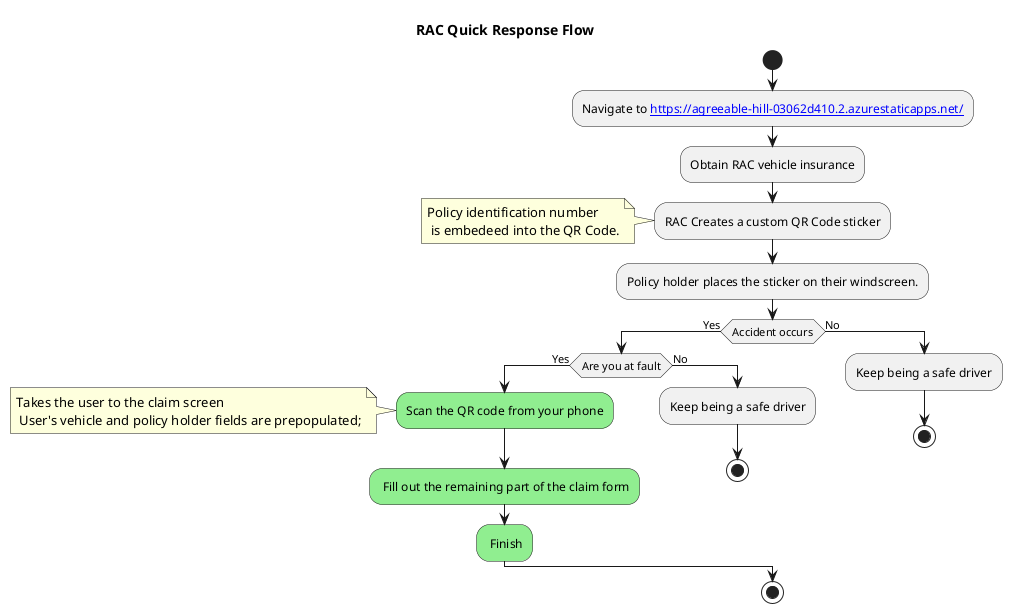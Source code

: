 @startuml
' !theme materia

title RAC Quick Response Flow

start

:Navigate to [[https://agreeable-hill-03062d410.2.azurestaticapps.net/]];

:Obtain RAC vehicle insurance;

:RAC Creates a custom QR Code sticker;
note left: Policy identification number \n is embedeed into the QR Code.

:Policy holder places the sticker on their windscreen.;

if (Accident occurs) then (Yes)

    if (Are you at fault) then (Yes)
        #lightgreen :Scan the QR code from your phone;
        note left: Takes the user to the claim screen \n User's vehicle and policy holder fields are prepopulated;
    
        #lightgreen: Fill out the remaining part of the claim form;

        #lightgreen: Finish;

    else (No)
       :Keep being a safe driver;
        stop
    endif

else (No)
    :Keep being a safe driver;
    stop
endif



stop

@enduml